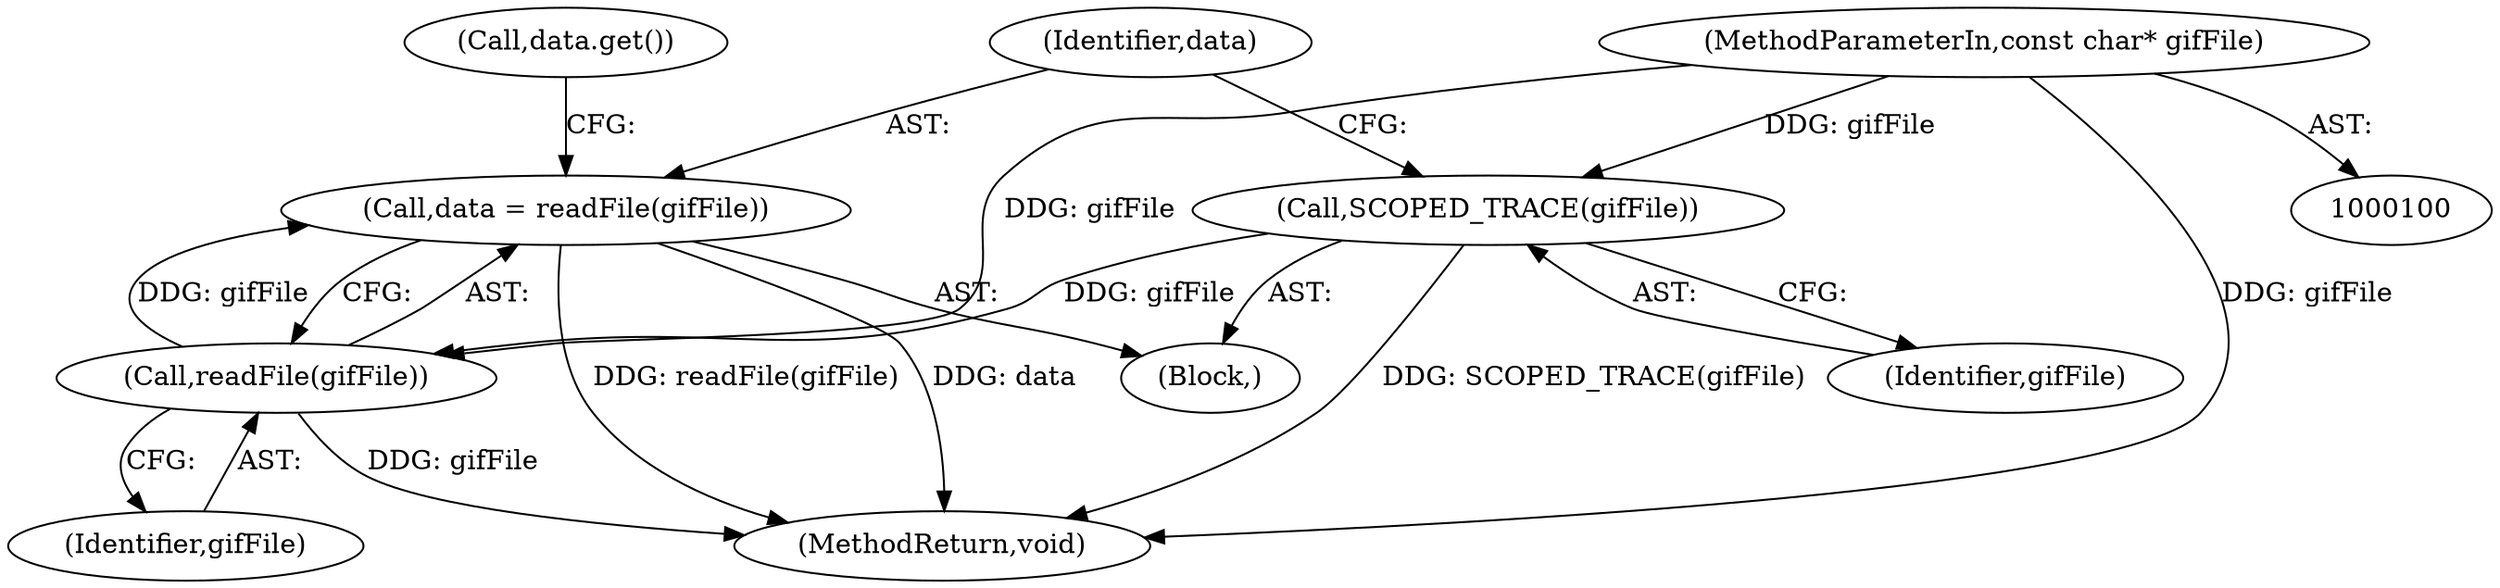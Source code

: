 digraph "1_Chrome_4f9c9adef4036aff60b734b4a0045c43c320fe1d_0@API" {
"1000106" [label="(Call,data = readFile(gifFile))"];
"1000108" [label="(Call,readFile(gifFile))"];
"1000103" [label="(Call,SCOPED_TRACE(gifFile))"];
"1000101" [label="(MethodParameterIn,const char* gifFile)"];
"1000103" [label="(Call,SCOPED_TRACE(gifFile))"];
"1000104" [label="(Identifier,gifFile)"];
"1000101" [label="(MethodParameterIn,const char* gifFile)"];
"1000111" [label="(Call,data.get())"];
"1000109" [label="(Identifier,gifFile)"];
"1000189" [label="(MethodReturn,void)"];
"1000108" [label="(Call,readFile(gifFile))"];
"1000106" [label="(Call,data = readFile(gifFile))"];
"1000102" [label="(Block,)"];
"1000107" [label="(Identifier,data)"];
"1000106" -> "1000102"  [label="AST: "];
"1000106" -> "1000108"  [label="CFG: "];
"1000107" -> "1000106"  [label="AST: "];
"1000108" -> "1000106"  [label="AST: "];
"1000111" -> "1000106"  [label="CFG: "];
"1000106" -> "1000189"  [label="DDG: readFile(gifFile)"];
"1000106" -> "1000189"  [label="DDG: data"];
"1000108" -> "1000106"  [label="DDG: gifFile"];
"1000108" -> "1000109"  [label="CFG: "];
"1000109" -> "1000108"  [label="AST: "];
"1000108" -> "1000189"  [label="DDG: gifFile"];
"1000103" -> "1000108"  [label="DDG: gifFile"];
"1000101" -> "1000108"  [label="DDG: gifFile"];
"1000103" -> "1000102"  [label="AST: "];
"1000103" -> "1000104"  [label="CFG: "];
"1000104" -> "1000103"  [label="AST: "];
"1000107" -> "1000103"  [label="CFG: "];
"1000103" -> "1000189"  [label="DDG: SCOPED_TRACE(gifFile)"];
"1000101" -> "1000103"  [label="DDG: gifFile"];
"1000101" -> "1000100"  [label="AST: "];
"1000101" -> "1000189"  [label="DDG: gifFile"];
}
